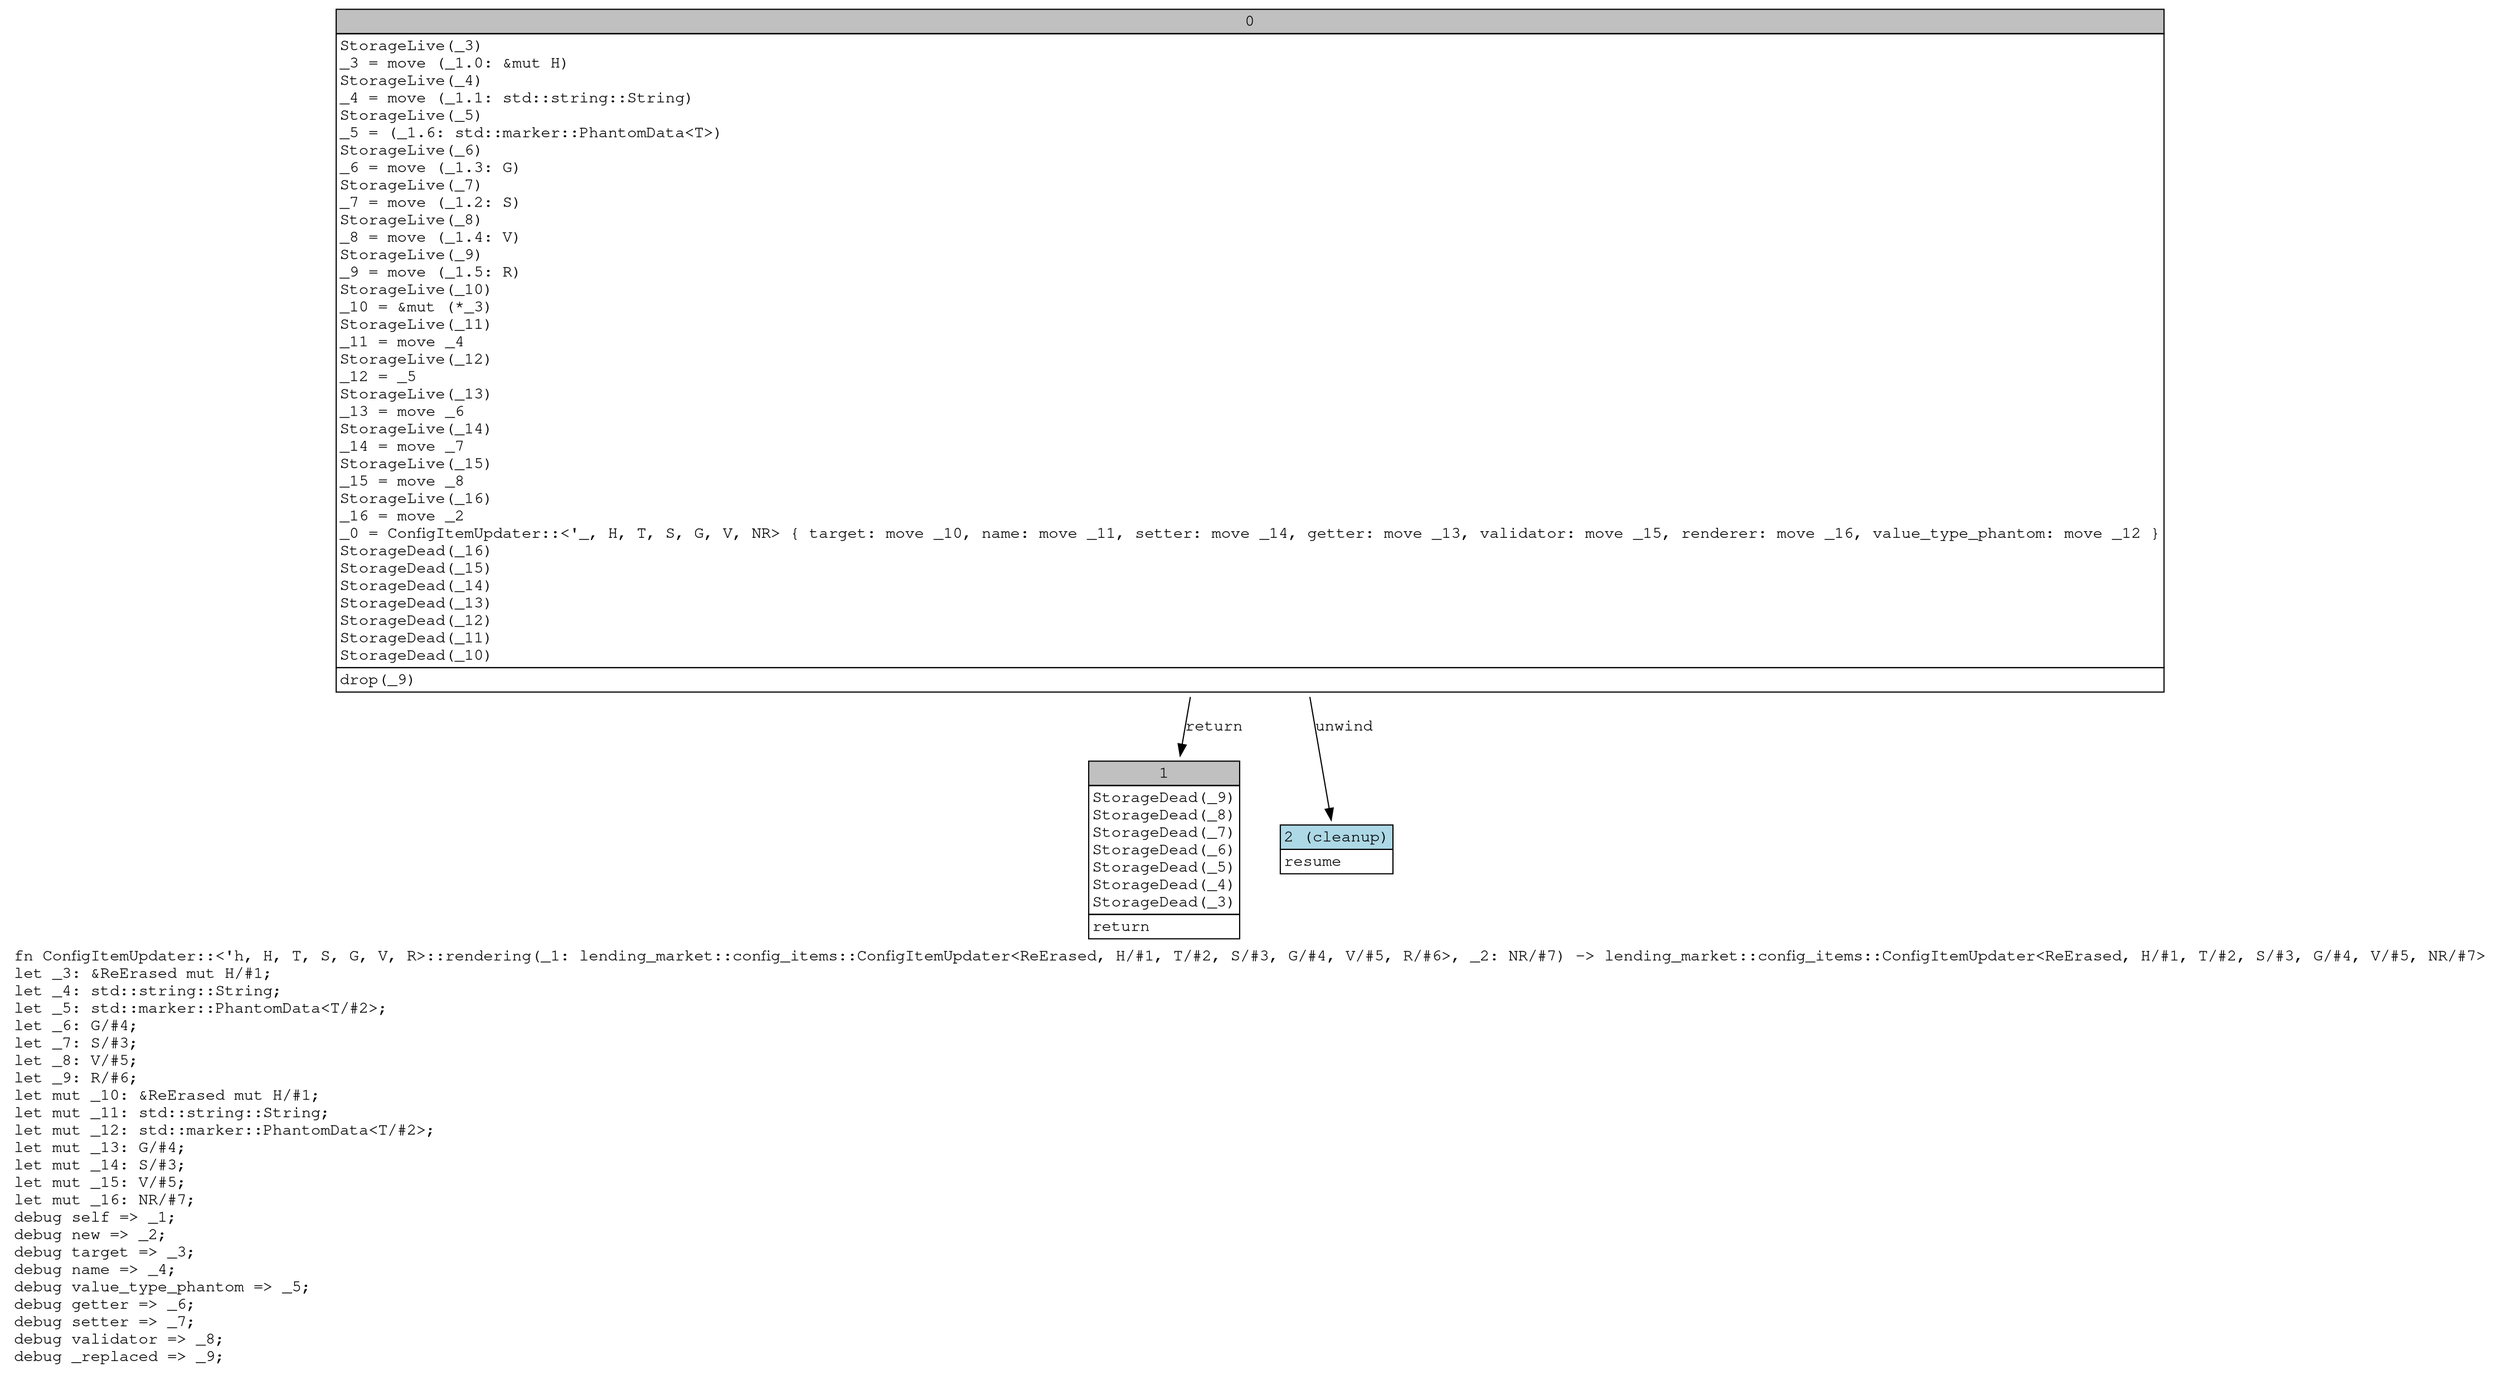 digraph Mir_0_934 {
    graph [fontname="Courier, monospace"];
    node [fontname="Courier, monospace"];
    edge [fontname="Courier, monospace"];
    label=<fn ConfigItemUpdater::&lt;'h, H, T, S, G, V, R&gt;::rendering(_1: lending_market::config_items::ConfigItemUpdater&lt;ReErased, H/#1, T/#2, S/#3, G/#4, V/#5, R/#6&gt;, _2: NR/#7) -&gt; lending_market::config_items::ConfigItemUpdater&lt;ReErased, H/#1, T/#2, S/#3, G/#4, V/#5, NR/#7&gt;<br align="left"/>let _3: &amp;ReErased mut H/#1;<br align="left"/>let _4: std::string::String;<br align="left"/>let _5: std::marker::PhantomData&lt;T/#2&gt;;<br align="left"/>let _6: G/#4;<br align="left"/>let _7: S/#3;<br align="left"/>let _8: V/#5;<br align="left"/>let _9: R/#6;<br align="left"/>let mut _10: &amp;ReErased mut H/#1;<br align="left"/>let mut _11: std::string::String;<br align="left"/>let mut _12: std::marker::PhantomData&lt;T/#2&gt;;<br align="left"/>let mut _13: G/#4;<br align="left"/>let mut _14: S/#3;<br align="left"/>let mut _15: V/#5;<br align="left"/>let mut _16: NR/#7;<br align="left"/>debug self =&gt; _1;<br align="left"/>debug new =&gt; _2;<br align="left"/>debug target =&gt; _3;<br align="left"/>debug name =&gt; _4;<br align="left"/>debug value_type_phantom =&gt; _5;<br align="left"/>debug getter =&gt; _6;<br align="left"/>debug setter =&gt; _7;<br align="left"/>debug validator =&gt; _8;<br align="left"/>debug _replaced =&gt; _9;<br align="left"/>>;
    bb0__0_934 [shape="none", label=<<table border="0" cellborder="1" cellspacing="0"><tr><td bgcolor="gray" align="center" colspan="1">0</td></tr><tr><td align="left" balign="left">StorageLive(_3)<br/>_3 = move (_1.0: &amp;mut H)<br/>StorageLive(_4)<br/>_4 = move (_1.1: std::string::String)<br/>StorageLive(_5)<br/>_5 = (_1.6: std::marker::PhantomData&lt;T&gt;)<br/>StorageLive(_6)<br/>_6 = move (_1.3: G)<br/>StorageLive(_7)<br/>_7 = move (_1.2: S)<br/>StorageLive(_8)<br/>_8 = move (_1.4: V)<br/>StorageLive(_9)<br/>_9 = move (_1.5: R)<br/>StorageLive(_10)<br/>_10 = &amp;mut (*_3)<br/>StorageLive(_11)<br/>_11 = move _4<br/>StorageLive(_12)<br/>_12 = _5<br/>StorageLive(_13)<br/>_13 = move _6<br/>StorageLive(_14)<br/>_14 = move _7<br/>StorageLive(_15)<br/>_15 = move _8<br/>StorageLive(_16)<br/>_16 = move _2<br/>_0 = ConfigItemUpdater::&lt;'_, H, T, S, G, V, NR&gt; { target: move _10, name: move _11, setter: move _14, getter: move _13, validator: move _15, renderer: move _16, value_type_phantom: move _12 }<br/>StorageDead(_16)<br/>StorageDead(_15)<br/>StorageDead(_14)<br/>StorageDead(_13)<br/>StorageDead(_12)<br/>StorageDead(_11)<br/>StorageDead(_10)<br/></td></tr><tr><td align="left">drop(_9)</td></tr></table>>];
    bb1__0_934 [shape="none", label=<<table border="0" cellborder="1" cellspacing="0"><tr><td bgcolor="gray" align="center" colspan="1">1</td></tr><tr><td align="left" balign="left">StorageDead(_9)<br/>StorageDead(_8)<br/>StorageDead(_7)<br/>StorageDead(_6)<br/>StorageDead(_5)<br/>StorageDead(_4)<br/>StorageDead(_3)<br/></td></tr><tr><td align="left">return</td></tr></table>>];
    bb2__0_934 [shape="none", label=<<table border="0" cellborder="1" cellspacing="0"><tr><td bgcolor="lightblue" align="center" colspan="1">2 (cleanup)</td></tr><tr><td align="left">resume</td></tr></table>>];
    bb0__0_934 -> bb1__0_934 [label="return"];
    bb0__0_934 -> bb2__0_934 [label="unwind"];
}
